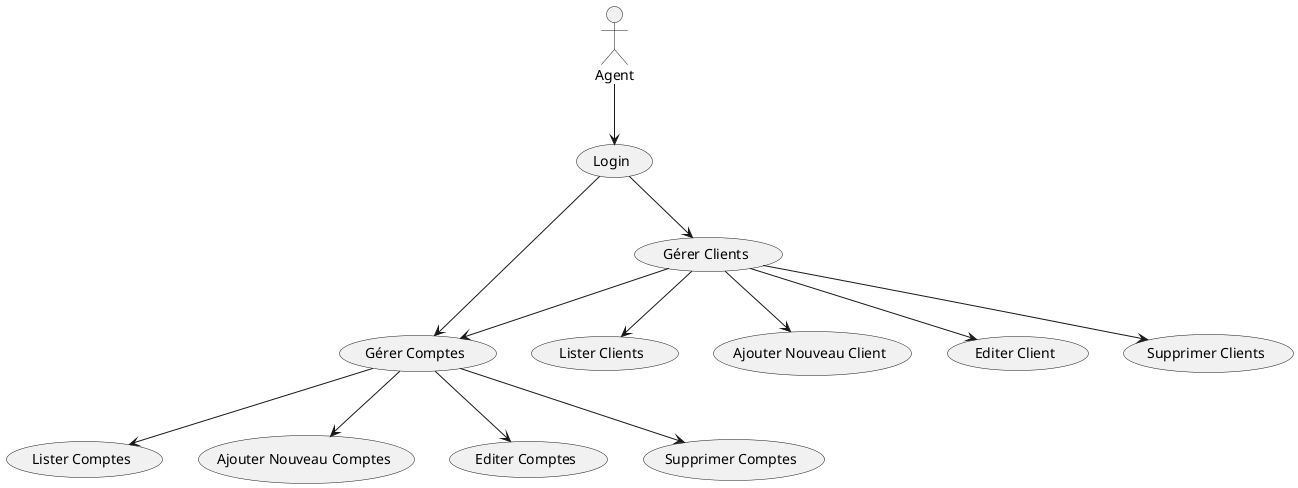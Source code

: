 // ADMIN - USE CASE DIAGRAM
@startuml
:Agent:
(Login)
(Gérer Clients)
(Gérer Comptes)
Agent --> (Login)
(Login) --> (Gérer Clients)
(Login) --> (Gérer Comptes)
(Gérer Clients) --> (Gérer Comptes)
(Gérer Clients) --> (Lister Clients)
(Gérer Clients) --> (Ajouter Nouveau Client)
(Gérer Clients) --> (Editer Client)
(Gérer Clients) --> (Supprimer Clients)
(Gérer Comptes) --> (Lister Comptes)
(Gérer Comptes) --> (Ajouter Nouveau Comptes)
(Gérer Comptes) --> (Editer Comptes)
(Gérer Comptes) --> (Supprimer Comptes)
@enduml

// CLIENT - USE CASE DIAGRAM
@startuml
:Client:
(Login)
Client --> (Login)
(Login) --> (Gérer Client Information)
(Login) --> (Gérer Comptes)
(Gérer Client Information) --> (Voir Information)
(Gérer Client Information) --> (Editer Information)
(Gérer Comptes) --> (Lister Comptes)
(Gérer Comptes) --> (Supprimer Comptes)
(Lister Comptes) --> (Détail Compte)
(Détail Compte) --> (Créditer Compte)
(Détail Compte) --> (Débiter Compte)
(Détail Compte) --> (Transferér)
@enduml

// COMPONENT DIAGRAM@startuml
package "Front Angular" {
  [Front View]
  [Front Service]
  [Front Controller]
  [Front Model]
}
 
node "Back Spring Boot" {
  [Back Controller]
  [Back Service] 
  [Back Hibernate]
}  


database "MySQL" {
  [Client]
  [Compte Courant]
  [Compte Epargne]
}

[Front Service] --> [Front Controller]
[Front Controller] --> [Front Model]
[Front Model] --> [Front View]
[Front Service] --> [Back Controller]
[Back Controller] --> [Back Service]
[Back Service] --> [Back Hibernate]
[Back Hibernate] --> [Client]
[Back Hibernate] --> [Compte Courant]
[Back Hibernate] --> [Compte Epargne]
@enduml

// CLASS DIAGRAM
@startuml

title  Diagramme de Classe

package controllers {

    class ClientController {
      clientService : ClientService
      ResponseEntity getClientList()
      ResponseEntity getClientById(Integer id)
      ResponseEntity saveClient(Client clientBody)
      ResponseEntity removeClientById(Integer id)
      ResponseEntity updateClient(Integer id,  Client clientBody)
    }
    
    class SpendingAccountController {
       spendingService : SpendingService
       ResponseEntity getSpendingAccountList()
       ResponseEntity getSpendingAccountByClientId(Integer id)
       ResponseEntity getSpendingAccountByIdInteger id)
       ResponseEntity saveSpendingAccount(SpendingAccount spendingAccountBody)
       ResponseEntity removeSpendingAccount(Integer id)
       ResponseEntity removeSpendingAccountByClientId(Integer id)
       ResponseEntity updateSpendingAccountInteger id, SpendingAccount spendingAccountBody) 
    }
    
    class SavingAccountController {
      savingService : SavingService
      ResponseEntity getSavingAccountList()
       ResponseEntity getSavingAccountListByClientId(Integer id)
       ResponseEntity getSavingAccountByIdInteger id)
       ResponseEntity saveSavingAccount(SavingAccount savingAccountBody)
       ResponseEntity removeSavingAccount(Integer id)
       ResponseEntity removeSavingAccountByClientId(Integer id)
       ResponseEntity updateSavingAccountInteger id, SavingAccount savingAccountBody) 
    }

}

package services {

    class ClientService {
      clientRepository : ClientRepository
      spendingRepository : SpendingRepository
      savingRepository : SavingRepository
      List<Client> findAll();
      Client findById(int id);
      void save(Client client);
      boolean removeById(int id);
      Client findByEmail(String email );
      boolean removeByEmail (String email);
      boolean update(int id, Client client);
    }
    
    class SpendingAccountService {
       clientRepository : ClientRepository
       spendingRepository : SpendingRepository
       List<SpendingAccount> findAll();
       SpendingAccount findById(int id);
       boolean save(SpendingAccount spendingAccount);
       void removeById(int id);
       boolean updateSpendingAccount(int id, SpendingAccount spendingAccount);
       SpendingAccount findByClientId(int id);
       boolean removeByClientId(int id);
    }
    
    class SavingAccountService {
      clientRepository : ClientRepository
      savingRepository : SavingRepository
      List<SavingAccount> findAll();
      List<SavingAccount> findAllByClientId(int id);
      SavingAccount findById(int id);
      boolean save(SavingAccount savingAccount);
      void removeById(int id);
      void removeByClientId(int id);
      boolean updateSavingAccount(int id, SavingAccount savingAccount
    }

}


package repository {

    interface ClientRepository
    interface SpendingAccountRepository
    interface SavingAccountRepository 

}

interface CrudRepository 

ClientController *-- ClientService : composition
SpendingAccountController *-- SpendingAccountService : composition
SavingAccountController *-- SavingAccountService : composition

ClientService *-down- ClientRepository : composition
ClientService *-down- SpendingAccountRepository : composition
ClientService *-down- SavingAccountRepository : composition
SpendingAccountService *-down- ClientRepository : composition
SpendingAccountService *-down- SpendingAccountRepository : composition
SavingAccountService *-down- ClientRepository : composition
SavingAccountService *-down- SavingAccountRepository : composition



CrudRepository <|-up- ClientRepository : inheritance
CrudRepository <|-up- SpendingAccountRepository : inheritance
CrudRepository <|-up- SavingAccountRepository : inheritance



@enduml

// CLASS DIAGRAM MODELS
@startuml

title  Diagramme de Classe - Model



package model_dao {

    class ClientEntity {
      id : Integer
      lastname : String
      firstname : String
      email : String
      phone : String
    }
    
    class SpendingAccountEntity {
       id : Integer
       name : String
       amount : BigDecimal
       credit : BigDecimal
       client : ClientEntity
    }
    
    class SavingAccountEntity {
       id : Integer
       name : String
       amount : BigDecimal
       minimum : BigDecimal
       interest : BigDecimal
       client : ClientEntity
    }
    
    ClientEntity "1" *-- "1" SpendingAccountEntity : composition
    ClientEntity "1" *-- "many" SavingAccountEntity : composition
}

package model_objet {

    class Client {
      id : Integer
      lastname : String
      firstname : String
      email : String
      phone : String
      accounts : List<Account>
    }
    
    class Account {
       id : Integer
       name : String
       amount : BigDecimal
       clientId : Integer
    }
    
    class SpendingAccount {
       credit : BigDecimal
    }
    
    class SavingAccount {
       minimum : BigDecimal
       interest : BigDecimal
    }
    
    Client "1" *-- "many" Account : composition
    Account <|-- SpendingAccount : inheritance
    Account <|-- SavingAccount : inheritance
}


@enduml


//Angular Diagram

@startuml

package "App Module" {
[Shared Module]
[Tests]
[Service]
[Model]
[Admin Module]
[Client Module]
 [Admin Module] --> [Admin Component]
 [Client Module] --> [Client Component]

}
@enduml
